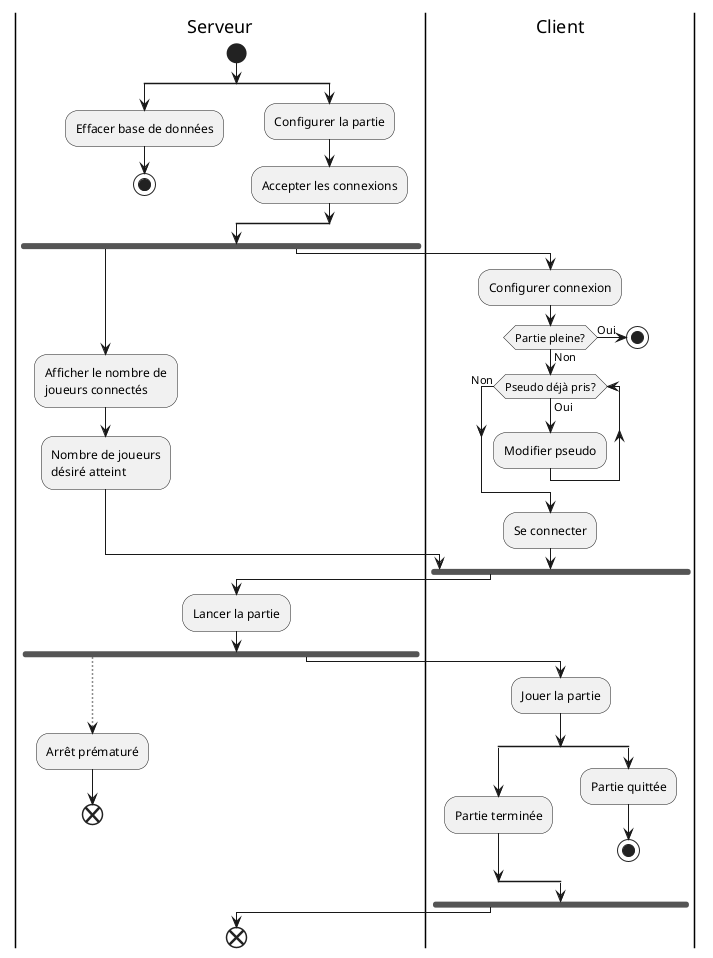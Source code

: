 @startuml
|Serveur|
start
split
:Effacer base de données;
stop
split again
:Configurer la partie;
:Accepter les connexions;
end split
fork
:Afficher le nombre de
joueurs connectés;
:Nombre de joueurs
désiré atteint;
fork again
|Client|
:Configurer connexion;
if (Partie pleine?) then (Oui)
 stop
else (Non)
 while (Pseudo déjà pris?) is (Oui)
  :Modifier pseudo;
endwhile (Non)
endif
:Se connecter;
endfork
|Serveur|
:Lancer la partie;
fork
-[dotted]->
:Arrêt prématuré;
end
fork again
|Client|
:Jouer la partie;
split
:Partie terminée;
split again
:Partie quittée;
stop
end split
endfork
|Serveur|
end
@enduml
